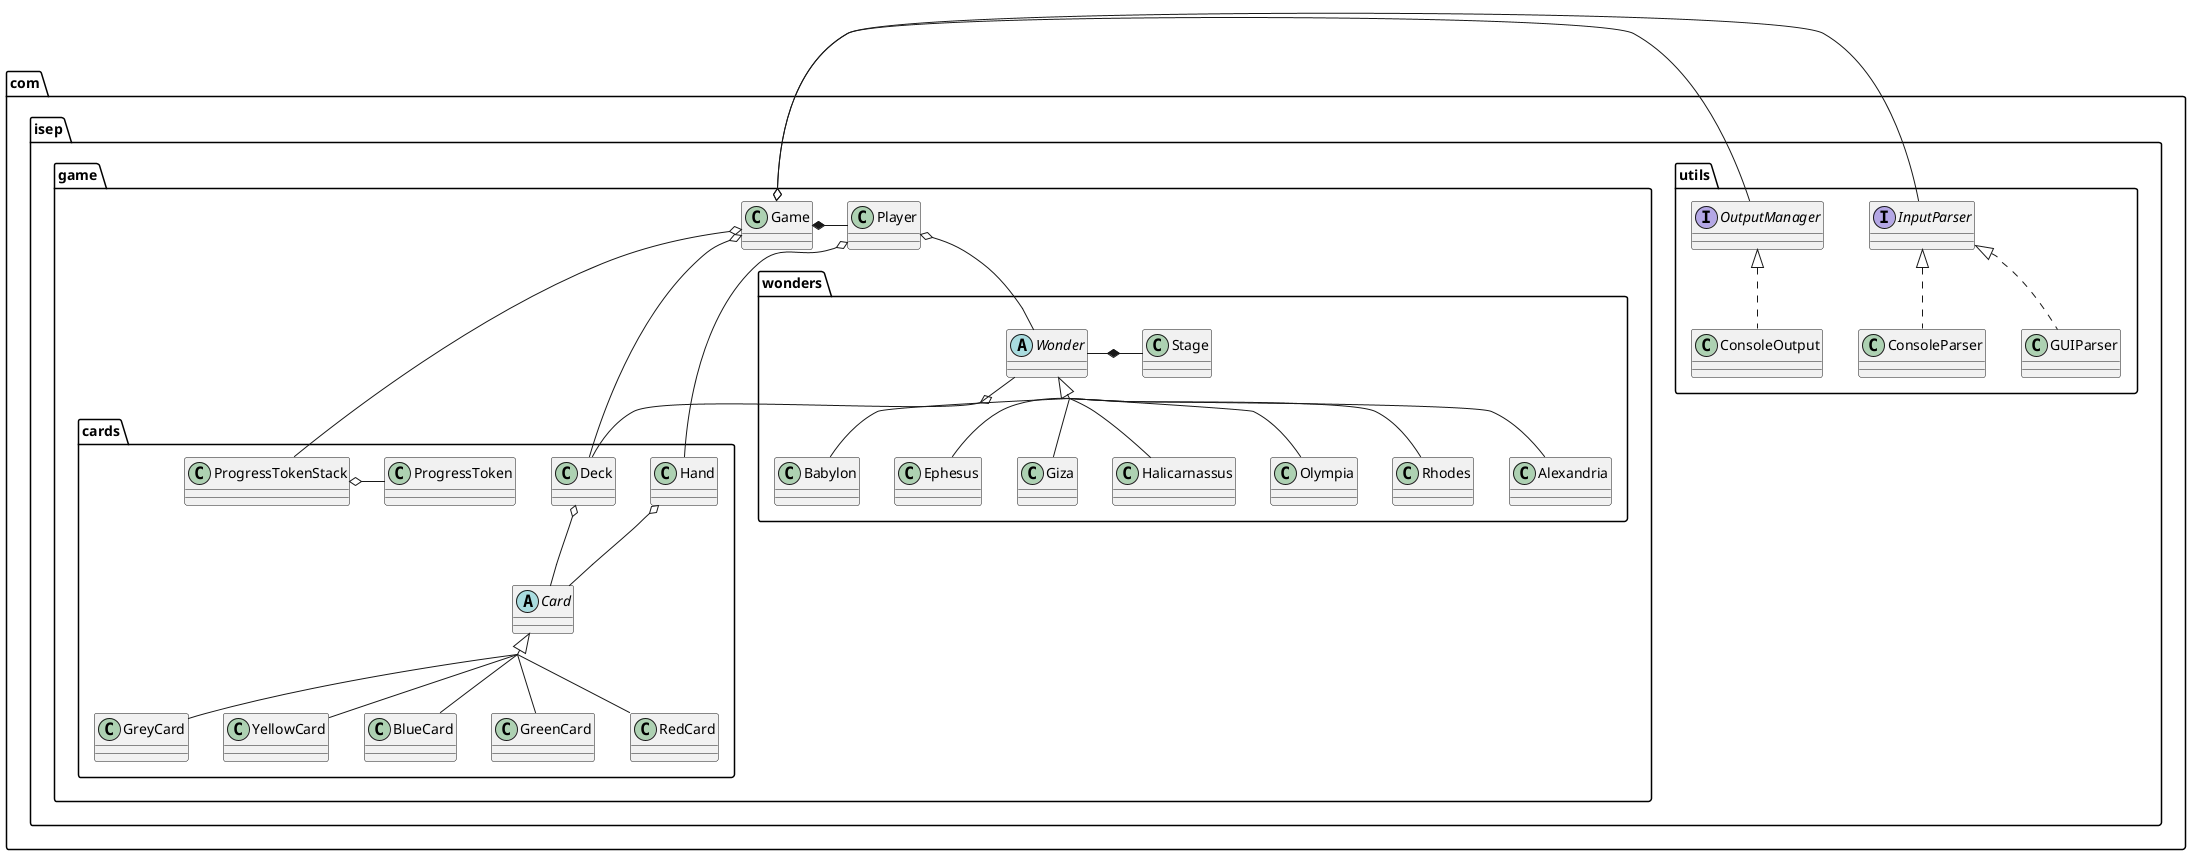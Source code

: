 @startuml
skinparam groupInheritance 4

package com.isep.utils {
interface "InputParser"
InputParser <|.. ConsoleParser
InputParser <|.. GUIParser
interface "OutputManager"
OutputManager <|.. ConsoleOutput
}

package com.isep.game {
class "Game"
class "Player"

package com.isep.game.cards {
abstract class "Card"
Card <|-- GreyCard
Card <|-- YellowCard
Card <|-- BlueCard
Card <|-- GreenCard
Card <|-- RedCard
class "Deck"
Deck o-- Card
class "Hand"
Hand o-- Card
class "ProgressTokenStack"
class "ProgressToken"
ProgressTokenStack o-right-- ProgressToken
}

package com.isep.game.wonders {
abstract class "Wonder"
Wonder <|-- Alexandria
Wonder <|-- Babylon
Wonder <|-- Ephesus
Wonder <|-- Giza
Wonder <|-- Halicarnassus
Wonder <|-- Olympia
Wonder <|-- Rhodes
Wonder o-- Deck
class "Stage"
Wonder *-right- Stage
}

Game o-left- InputParser
Game o-left- OutputManager
Game *-right- Player
Game o-- ProgressTokenStack
Game o-- Deck
Player o-- Wonder
Player o-- Hand
}

@enduml
